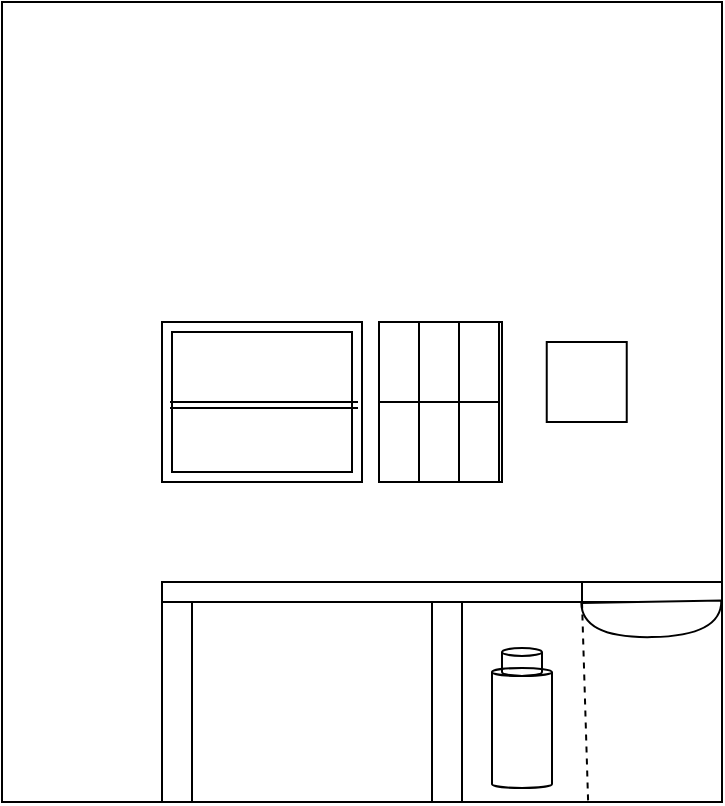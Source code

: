 <mxfile version="16.6.3" type="github" pages="4">
  <diagram id="AOVkWUKs_owXXxP2pkti" name="Left">
    <mxGraphModel dx="946" dy="1730" grid="1" gridSize="10" guides="1" tooltips="1" connect="1" arrows="1" fold="1" page="1" pageScale="1" pageWidth="827" pageHeight="1169" math="0" shadow="0">
      <root>
        <mxCell id="0" />
        <mxCell id="1" parent="0" />
        <mxCell id="8cc1V6GGrKPdFqDmhUYb-1" value="" style="rounded=0;whiteSpace=wrap;html=1;" vertex="1" parent="1">
          <mxGeometry x="200" y="-1080" width="360" height="400" as="geometry" />
        </mxCell>
        <mxCell id="8cc1V6GGrKPdFqDmhUYb-2" value="" style="rounded=0;whiteSpace=wrap;html=1;" vertex="1" parent="1">
          <mxGeometry x="490" y="-790" width="70" height="10" as="geometry" />
        </mxCell>
        <mxCell id="8cc1V6GGrKPdFqDmhUYb-3" value="" style="rounded=0;whiteSpace=wrap;html=1;" vertex="1" parent="1">
          <mxGeometry x="415" y="-780" width="15" height="100" as="geometry" />
        </mxCell>
        <mxCell id="8cc1V6GGrKPdFqDmhUYb-4" value="" style="rounded=0;whiteSpace=wrap;html=1;" vertex="1" parent="1">
          <mxGeometry x="280" y="-790" width="210" height="10" as="geometry" />
        </mxCell>
        <mxCell id="8cc1V6GGrKPdFqDmhUYb-6" value="" style="rounded=0;whiteSpace=wrap;html=1;" vertex="1" parent="1">
          <mxGeometry x="280" y="-780" width="15" height="100" as="geometry" />
        </mxCell>
        <mxCell id="QfxGn3TjKdY_CHIhq9DI-1" value="" style="shape=or;whiteSpace=wrap;html=1;rotation=89;" vertex="1" parent="1">
          <mxGeometry x="515.99" y="-806.27" width="17.63" height="70" as="geometry" />
        </mxCell>
        <mxCell id="QfxGn3TjKdY_CHIhq9DI-2" value="" style="endArrow=none;dashed=1;html=1;rounded=0;entryX=1;entryY=1;entryDx=0;entryDy=0;exitX=0.814;exitY=0.998;exitDx=0;exitDy=0;exitPerimeter=0;" edge="1" parent="1" source="8cc1V6GGrKPdFqDmhUYb-1" target="8cc1V6GGrKPdFqDmhUYb-4">
          <mxGeometry width="50" height="50" relative="1" as="geometry">
            <mxPoint x="500" y="-650" as="sourcePoint" />
            <mxPoint x="430" y="-930" as="targetPoint" />
            <Array as="points" />
          </mxGeometry>
        </mxCell>
        <mxCell id="QfxGn3TjKdY_CHIhq9DI-4" value="" style="whiteSpace=wrap;html=1;aspect=fixed;" vertex="1" parent="1">
          <mxGeometry x="472.37" y="-910" width="40" height="40" as="geometry" />
        </mxCell>
        <mxCell id="QfxGn3TjKdY_CHIhq9DI-5" value="" style="rounded=0;whiteSpace=wrap;html=1;" vertex="1" parent="1">
          <mxGeometry x="280" y="-920" width="100" height="80" as="geometry" />
        </mxCell>
        <mxCell id="QfxGn3TjKdY_CHIhq9DI-6" value="" style="rounded=0;whiteSpace=wrap;html=1;" vertex="1" parent="1">
          <mxGeometry x="388.5" y="-920" width="61.5" height="80" as="geometry" />
        </mxCell>
        <mxCell id="QfxGn3TjKdY_CHIhq9DI-9" value="" style="rounded=0;whiteSpace=wrap;html=1;" vertex="1" parent="1">
          <mxGeometry x="285" y="-915" width="90" height="70" as="geometry" />
        </mxCell>
        <mxCell id="QfxGn3TjKdY_CHIhq9DI-10" value="" style="endArrow=none;html=1;rounded=0;exitX=0;exitY=0.5;exitDx=0;exitDy=0;entryX=1;entryY=0.5;entryDx=0;entryDy=0;" edge="1" parent="1">
          <mxGeometry width="50" height="50" relative="1" as="geometry">
            <mxPoint x="284" y="-880" as="sourcePoint" />
            <mxPoint x="378" y="-880" as="targetPoint" />
          </mxGeometry>
        </mxCell>
        <mxCell id="QfxGn3TjKdY_CHIhq9DI-11" value="" style="rounded=0;whiteSpace=wrap;html=1;" vertex="1" parent="1">
          <mxGeometry x="388.5" y="-920" width="20" height="40" as="geometry" />
        </mxCell>
        <mxCell id="QfxGn3TjKdY_CHIhq9DI-12" value="" style="rounded=0;whiteSpace=wrap;html=1;" vertex="1" parent="1">
          <mxGeometry x="408.5" y="-920" width="20" height="40" as="geometry" />
        </mxCell>
        <mxCell id="QfxGn3TjKdY_CHIhq9DI-14" value="" style="rounded=0;whiteSpace=wrap;html=1;" vertex="1" parent="1">
          <mxGeometry x="428.5" y="-920" width="20" height="40" as="geometry" />
        </mxCell>
        <mxCell id="QfxGn3TjKdY_CHIhq9DI-15" value="" style="rounded=0;whiteSpace=wrap;html=1;" vertex="1" parent="1">
          <mxGeometry x="388.5" y="-880" width="20" height="40" as="geometry" />
        </mxCell>
        <mxCell id="QfxGn3TjKdY_CHIhq9DI-16" value="" style="rounded=0;whiteSpace=wrap;html=1;" vertex="1" parent="1">
          <mxGeometry x="428.5" y="-880" width="20" height="40" as="geometry" />
        </mxCell>
        <mxCell id="QfxGn3TjKdY_CHIhq9DI-17" value="" style="endArrow=none;html=1;rounded=0;exitX=0;exitY=0.5;exitDx=0;exitDy=0;entryX=1;entryY=0.5;entryDx=0;entryDy=0;" edge="1" parent="1">
          <mxGeometry width="50" height="50" relative="1" as="geometry">
            <mxPoint x="284" y="-877" as="sourcePoint" />
            <mxPoint x="378" y="-877" as="targetPoint" />
          </mxGeometry>
        </mxCell>
        <mxCell id="uW6Tu91bOHdHtXf4NMHS-1" value="" style="group" vertex="1" connectable="0" parent="1">
          <mxGeometry x="445" y="-757" width="30" height="70" as="geometry" />
        </mxCell>
        <mxCell id="uW6Tu91bOHdHtXf4NMHS-2" value="" style="shape=cylinder3;whiteSpace=wrap;html=1;boundedLbl=1;backgroundOutline=1;size=2;strokeWidth=1;" vertex="1" parent="uW6Tu91bOHdHtXf4NMHS-1">
          <mxGeometry y="10" width="30" height="60" as="geometry" />
        </mxCell>
        <mxCell id="uW6Tu91bOHdHtXf4NMHS-3" value="" style="shape=cylinder3;whiteSpace=wrap;html=1;boundedLbl=1;backgroundOutline=1;size=2;strokeWidth=1;fillColor=none;" vertex="1" parent="uW6Tu91bOHdHtXf4NMHS-1">
          <mxGeometry x="5" width="20" height="14" as="geometry" />
        </mxCell>
      </root>
    </mxGraphModel>
  </diagram>
  <diagram id="lUEKddpyLiBwTI6iWGdn" name="Front">
    <mxGraphModel dx="946" dy="561" grid="1" gridSize="10" guides="1" tooltips="1" connect="1" arrows="1" fold="1" page="1" pageScale="1" pageWidth="583" pageHeight="827" math="0" shadow="0">
      <root>
        <mxCell id="JsdsPf47nhkl6hmrhGeH-0" />
        <mxCell id="JsdsPf47nhkl6hmrhGeH-1" parent="JsdsPf47nhkl6hmrhGeH-0" />
        <mxCell id="JsdsPf47nhkl6hmrhGeH-13" value="" style="rounded=0;whiteSpace=wrap;html=1;" vertex="1" parent="JsdsPf47nhkl6hmrhGeH-1">
          <mxGeometry x="80" y="240" width="400" height="400" as="geometry" />
        </mxCell>
        <mxCell id="JsdsPf47nhkl6hmrhGeH-14" value="" style="rounded=0;whiteSpace=wrap;html=1;" vertex="1" parent="JsdsPf47nhkl6hmrhGeH-1">
          <mxGeometry x="80" y="540" width="50" height="100" as="geometry" />
        </mxCell>
        <mxCell id="JsdsPf47nhkl6hmrhGeH-15" value="" style="rounded=0;whiteSpace=wrap;html=1;" vertex="1" parent="JsdsPf47nhkl6hmrhGeH-1">
          <mxGeometry x="130" y="535" width="170" height="5" as="geometry" />
        </mxCell>
        <mxCell id="JsdsPf47nhkl6hmrhGeH-17" value="" style="rounded=0;whiteSpace=wrap;html=1;" vertex="1" parent="JsdsPf47nhkl6hmrhGeH-1">
          <mxGeometry x="130" y="540" width="170" height="100" as="geometry" />
        </mxCell>
        <mxCell id="JsdsPf47nhkl6hmrhGeH-18" value="" style="rounded=0;whiteSpace=wrap;html=1;" vertex="1" parent="JsdsPf47nhkl6hmrhGeH-1">
          <mxGeometry x="430" y="540" width="50" height="100" as="geometry" />
        </mxCell>
        <mxCell id="JsdsPf47nhkl6hmrhGeH-19" value="" style="rounded=0;whiteSpace=wrap;html=1;" vertex="1" parent="JsdsPf47nhkl6hmrhGeH-1">
          <mxGeometry x="305" y="540" width="55" height="100" as="geometry" />
        </mxCell>
        <mxCell id="JsdsPf47nhkl6hmrhGeH-21" value="" style="rounded=0;whiteSpace=wrap;html=1;" vertex="1" parent="JsdsPf47nhkl6hmrhGeH-1">
          <mxGeometry x="424" y="530" width="6" height="110" as="geometry" />
        </mxCell>
        <mxCell id="JsdsPf47nhkl6hmrhGeH-22" value="" style="rounded=0;whiteSpace=wrap;html=1;" vertex="1" parent="JsdsPf47nhkl6hmrhGeH-1">
          <mxGeometry x="130" y="540" width="5" height="100" as="geometry" />
        </mxCell>
        <mxCell id="JsdsPf47nhkl6hmrhGeH-23" value="" style="rounded=0;whiteSpace=wrap;html=1;" vertex="1" parent="JsdsPf47nhkl6hmrhGeH-1">
          <mxGeometry x="290" y="385" width="190" height="150" as="geometry" />
        </mxCell>
        <mxCell id="JsdsPf47nhkl6hmrhGeH-24" value="" style="rounded=0;whiteSpace=wrap;html=1;" vertex="1" parent="JsdsPf47nhkl6hmrhGeH-1">
          <mxGeometry x="300" y="395" width="80" height="140" as="geometry" />
        </mxCell>
        <mxCell id="JsdsPf47nhkl6hmrhGeH-25" value="" style="rounded=0;whiteSpace=wrap;html=1;" vertex="1" parent="JsdsPf47nhkl6hmrhGeH-1">
          <mxGeometry x="389" y="395" width="80" height="140" as="geometry" />
        </mxCell>
        <mxCell id="SkIQEcCGaJUGnrHrGdqr-0" value="" style="rounded=0;whiteSpace=wrap;html=1;" vertex="1" parent="JsdsPf47nhkl6hmrhGeH-1">
          <mxGeometry x="300" y="535" width="60" height="5" as="geometry" />
        </mxCell>
        <mxCell id="SkIQEcCGaJUGnrHrGdqr-1" value="" style="rounded=0;whiteSpace=wrap;html=1;" vertex="1" parent="JsdsPf47nhkl6hmrhGeH-1">
          <mxGeometry x="135" y="540" width="85" height="100" as="geometry" />
        </mxCell>
        <mxCell id="fWzyPvTD4JkxgN6BHKFD-0" value="" style="shape=or;whiteSpace=wrap;html=1;rotation=89;" vertex="1" parent="JsdsPf47nhkl6hmrhGeH-1">
          <mxGeometry x="100.33" y="523.73" width="9.66" height="47.58" as="geometry" />
        </mxCell>
        <mxCell id="Fo9wVz2HGNSjIytB-MEs-0" value="" style="group" vertex="1" connectable="0" parent="JsdsPf47nhkl6hmrhGeH-1">
          <mxGeometry x="318" y="560" width="30" height="70" as="geometry" />
        </mxCell>
        <mxCell id="Fo9wVz2HGNSjIytB-MEs-1" value="" style="shape=cylinder3;whiteSpace=wrap;html=1;boundedLbl=1;backgroundOutline=1;size=2;strokeWidth=1;" vertex="1" parent="Fo9wVz2HGNSjIytB-MEs-0">
          <mxGeometry y="10" width="30" height="60" as="geometry" />
        </mxCell>
        <mxCell id="Fo9wVz2HGNSjIytB-MEs-2" value="" style="shape=cylinder3;whiteSpace=wrap;html=1;boundedLbl=1;backgroundOutline=1;size=2;strokeWidth=1;fillColor=none;" vertex="1" parent="Fo9wVz2HGNSjIytB-MEs-0">
          <mxGeometry x="4" width="20" height="14" as="geometry" />
        </mxCell>
      </root>
    </mxGraphModel>
  </diagram>
  <diagram id="hOyrrYGilYqvDVZi6s8q" name="Back">
    <mxGraphModel dx="946" dy="561" grid="1" gridSize="10" guides="1" tooltips="1" connect="1" arrows="1" fold="1" page="1" pageScale="1" pageWidth="583" pageHeight="827" math="0" shadow="0">
      <root>
        <mxCell id="XP-R2B7c1pQU9v1Gp7P8-0" />
        <mxCell id="XP-R2B7c1pQU9v1Gp7P8-1" parent="XP-R2B7c1pQU9v1Gp7P8-0" />
        <mxCell id="XP-R2B7c1pQU9v1Gp7P8-2" value="" style="rounded=0;whiteSpace=wrap;html=1;" vertex="1" parent="XP-R2B7c1pQU9v1Gp7P8-1">
          <mxGeometry x="120" y="40" width="400" height="400" as="geometry" />
        </mxCell>
        <mxCell id="XP-R2B7c1pQU9v1Gp7P8-3" value="" style="rounded=0;whiteSpace=wrap;html=1;" vertex="1" parent="XP-R2B7c1pQU9v1Gp7P8-1">
          <mxGeometry x="120" y="320" width="50" height="120" as="geometry" />
        </mxCell>
        <mxCell id="PvCh5BSLt8ircemAAGpS-1" value="" style="rounded=0;whiteSpace=wrap;html=1;" vertex="1" parent="XP-R2B7c1pQU9v1Gp7P8-1">
          <mxGeometry x="320" y="220" width="70" height="220" as="geometry" />
        </mxCell>
        <mxCell id="PvCh5BSLt8ircemAAGpS-2" value="" style="rounded=0;whiteSpace=wrap;html=1;" vertex="1" parent="XP-R2B7c1pQU9v1Gp7P8-1">
          <mxGeometry x="120" y="180" width="190" height="80" as="geometry" />
        </mxCell>
        <mxCell id="PvCh5BSLt8ircemAAGpS-3" value="" style="rounded=0;whiteSpace=wrap;html=1;" vertex="1" parent="XP-R2B7c1pQU9v1Gp7P8-1">
          <mxGeometry x="320" y="180" width="70" height="30" as="geometry" />
        </mxCell>
        <mxCell id="PvCh5BSLt8ircemAAGpS-4" value="" style="rounded=0;whiteSpace=wrap;html=1;" vertex="1" parent="XP-R2B7c1pQU9v1Gp7P8-1">
          <mxGeometry x="230" y="320" width="80" height="120" as="geometry" />
        </mxCell>
        <mxCell id="PvCh5BSLt8ircemAAGpS-5" value="" style="rounded=0;whiteSpace=wrap;html=1;" vertex="1" parent="XP-R2B7c1pQU9v1Gp7P8-1">
          <mxGeometry x="230" y="270" width="80" height="40" as="geometry" />
        </mxCell>
        <mxCell id="PvCh5BSLt8ircemAAGpS-9" value="" style="group" vertex="1" connectable="0" parent="XP-R2B7c1pQU9v1Gp7P8-1">
          <mxGeometry x="400" y="180" width="120" height="260" as="geometry" />
        </mxCell>
        <mxCell id="PvCh5BSLt8ircemAAGpS-0" value="" style="rounded=0;whiteSpace=wrap;html=1;" vertex="1" parent="PvCh5BSLt8ircemAAGpS-9">
          <mxGeometry width="120" height="260" as="geometry" />
        </mxCell>
        <mxCell id="PvCh5BSLt8ircemAAGpS-8" value="" style="rounded=0;whiteSpace=wrap;html=1;" vertex="1" parent="PvCh5BSLt8ircemAAGpS-9">
          <mxGeometry x="10" y="10" width="100" height="250" as="geometry" />
        </mxCell>
        <mxCell id="PvCh5BSLt8ircemAAGpS-18" value="" style="rounded=0;whiteSpace=wrap;html=1;" vertex="1" parent="XP-R2B7c1pQU9v1Gp7P8-1">
          <mxGeometry x="170" y="320" width="6" height="120" as="geometry" />
        </mxCell>
        <mxCell id="PvCh5BSLt8ircemAAGpS-19" value="" style="rounded=0;whiteSpace=wrap;html=1;" vertex="1" parent="XP-R2B7c1pQU9v1Gp7P8-1">
          <mxGeometry x="230" y="320" width="6" height="120" as="geometry" />
        </mxCell>
        <mxCell id="PvCh5BSLt8ircemAAGpS-20" value="" style="rounded=0;whiteSpace=wrap;html=1;" vertex="1" parent="XP-R2B7c1pQU9v1Gp7P8-1">
          <mxGeometry x="230" y="270" width="10" height="40" as="geometry" />
        </mxCell>
        <mxCell id="PvCh5BSLt8ircemAAGpS-22" value="" style="rounded=0;whiteSpace=wrap;html=1;" vertex="1" parent="XP-R2B7c1pQU9v1Gp7P8-1">
          <mxGeometry x="130" y="190" width="70" height="60" as="geometry" />
        </mxCell>
        <mxCell id="PvCh5BSLt8ircemAAGpS-24" value="" style="rounded=0;whiteSpace=wrap;html=1;" vertex="1" parent="XP-R2B7c1pQU9v1Gp7P8-1">
          <mxGeometry x="210" y="190" width="90" height="30" as="geometry" />
        </mxCell>
        <mxCell id="PvCh5BSLt8ircemAAGpS-25" value="" style="rounded=0;whiteSpace=wrap;html=1;" vertex="1" parent="XP-R2B7c1pQU9v1Gp7P8-1">
          <mxGeometry x="210" y="225" width="90" height="25" as="geometry" />
        </mxCell>
        <mxCell id="PvCh5BSLt8ircemAAGpS-26" value="" style="rounded=0;whiteSpace=wrap;html=1;" vertex="1" parent="XP-R2B7c1pQU9v1Gp7P8-1">
          <mxGeometry x="140" y="60" width="360" height="90" as="geometry" />
        </mxCell>
        <mxCell id="PvCh5BSLt8ircemAAGpS-27" value="" style="shape=image;html=1;verticalAlign=top;verticalLabelPosition=bottom;labelBackgroundColor=#ffffff;imageAspect=0;image=https://cdn3.iconfinder.com/data/icons/furniture-4-4/512/furniture_living_room_home_house_offie-19-128.png" vertex="1" parent="XP-R2B7c1pQU9v1Gp7P8-1">
          <mxGeometry x="230" y="260" width="90" height="60" as="geometry" />
        </mxCell>
        <mxCell id="PvCh5BSLt8ircemAAGpS-29" value="" style="shape=image;html=1;verticalAlign=top;verticalLabelPosition=bottom;labelBackgroundColor=#ffffff;imageAspect=0;image=https://cdn0.iconfinder.com/data/icons/gcons-2/21/refrigerator1-128.png" vertex="1" parent="XP-R2B7c1pQU9v1Gp7P8-1">
          <mxGeometry x="310" y="230" width="100" height="210" as="geometry" />
        </mxCell>
      </root>
    </mxGraphModel>
  </diagram>
  <diagram id="2FZxGLO2xAp1rGJky6ng" name="Right">
    <mxGraphModel dx="946" dy="2215" grid="1" gridSize="10" guides="1" tooltips="1" connect="1" arrows="1" fold="1" page="1" pageScale="1" pageWidth="583" pageHeight="827" math="0" shadow="0">
      <root>
        <mxCell id="AIXqKGwy0rLYTsx4YdkE-0" />
        <mxCell id="AIXqKGwy0rLYTsx4YdkE-1" parent="AIXqKGwy0rLYTsx4YdkE-0" />
        <mxCell id="h-HH9ukIUvakR_ugbnvi-0" value="" style="rounded=0;whiteSpace=wrap;html=1;" vertex="1" parent="AIXqKGwy0rLYTsx4YdkE-1">
          <mxGeometry x="120" y="-1560" width="360" height="400" as="geometry" />
        </mxCell>
        <mxCell id="h-HH9ukIUvakR_ugbnvi-1" value="" style="rounded=0;whiteSpace=wrap;html=1;" vertex="1" parent="AIXqKGwy0rLYTsx4YdkE-1">
          <mxGeometry x="120" y="-1260" width="360" height="100" as="geometry" />
        </mxCell>
        <mxCell id="h-HH9ukIUvakR_ugbnvi-3" value="" style="rounded=0;whiteSpace=wrap;html=1;" vertex="1" parent="AIXqKGwy0rLYTsx4YdkE-1">
          <mxGeometry x="120" y="-1266" width="360" height="6" as="geometry" />
        </mxCell>
        <mxCell id="h-HH9ukIUvakR_ugbnvi-5" value="" style="shape=image;html=1;verticalAlign=top;verticalLabelPosition=bottom;labelBackgroundColor=#ffffff;imageAspect=0;image=https://cdn2.iconfinder.com/data/icons/toilet/520/12-128.png" vertex="1" parent="AIXqKGwy0rLYTsx4YdkE-1">
          <mxGeometry x="120" y="-1284" width="60" height="50" as="geometry" />
        </mxCell>
        <mxCell id="h-HH9ukIUvakR_ugbnvi-6" value="" style="rounded=0;whiteSpace=wrap;html=1;" vertex="1" parent="AIXqKGwy0rLYTsx4YdkE-1">
          <mxGeometry x="430" y="-1260" width="50" height="100" as="geometry" />
        </mxCell>
        <mxCell id="h-HH9ukIUvakR_ugbnvi-7" value="" style="rounded=0;whiteSpace=wrap;html=1;" vertex="1" parent="AIXqKGwy0rLYTsx4YdkE-1">
          <mxGeometry x="424" y="-1260" width="6" height="100" as="geometry" />
        </mxCell>
        <mxCell id="MEXEUf9QL6HMLlRWO3Dx-0" value="" style="rounded=0;whiteSpace=wrap;html=1;" vertex="1" parent="AIXqKGwy0rLYTsx4YdkE-1">
          <mxGeometry x="180" y="-1260" width="6" height="100" as="geometry" />
        </mxCell>
        <mxCell id="MEXEUf9QL6HMLlRWO3Dx-4" value="" style="rounded=0;whiteSpace=wrap;html=1;" vertex="1" parent="AIXqKGwy0rLYTsx4YdkE-1">
          <mxGeometry x="350" y="-1260" width="10" height="100" as="geometry" />
        </mxCell>
        <mxCell id="MEXEUf9QL6HMLlRWO3Dx-5" value="" style="rounded=0;whiteSpace=wrap;html=1;" vertex="1" parent="AIXqKGwy0rLYTsx4YdkE-1">
          <mxGeometry x="240" y="-1260" width="10" height="100" as="geometry" />
        </mxCell>
        <mxCell id="MEXEUf9QL6HMLlRWO3Dx-7" value="" style="rounded=0;whiteSpace=wrap;html=1;" vertex="1" parent="AIXqKGwy0rLYTsx4YdkE-1">
          <mxGeometry x="186" y="-1260" width="54" height="30" as="geometry" />
        </mxCell>
        <mxCell id="MEXEUf9QL6HMLlRWO3Dx-8" value="" style="rounded=0;whiteSpace=wrap;html=1;" vertex="1" parent="AIXqKGwy0rLYTsx4YdkE-1">
          <mxGeometry x="360" y="-1260" width="64" height="30" as="geometry" />
        </mxCell>
        <mxCell id="MEXEUf9QL6HMLlRWO3Dx-9" value="" style="rounded=0;whiteSpace=wrap;html=1;" vertex="1" parent="AIXqKGwy0rLYTsx4YdkE-1">
          <mxGeometry x="250" y="-1260" width="100" height="50" as="geometry" />
        </mxCell>
        <mxCell id="MEXEUf9QL6HMLlRWO3Dx-10" value="" style="rounded=0;whiteSpace=wrap;html=1;" vertex="1" parent="AIXqKGwy0rLYTsx4YdkE-1">
          <mxGeometry x="360" y="-1194" width="64" height="34" as="geometry" />
        </mxCell>
        <mxCell id="MEXEUf9QL6HMLlRWO3Dx-13" value="" style="verticalLabelPosition=bottom;verticalAlign=top;html=1;shape=mxgraph.basic.partConcEllipse;startAngle=0.231;endAngle=0.449;arcWidth=0.1;rotation=0;" vertex="1" parent="AIXqKGwy0rLYTsx4YdkE-1">
          <mxGeometry x="64" y="-1285" width="88.5" height="125" as="geometry" />
        </mxCell>
        <mxCell id="MEXEUf9QL6HMLlRWO3Dx-14" value="" style="rounded=0;whiteSpace=wrap;html=1;" vertex="1" parent="AIXqKGwy0rLYTsx4YdkE-1">
          <mxGeometry x="250" y="-1210" width="100" height="6" as="geometry" />
        </mxCell>
        <mxCell id="MEXEUf9QL6HMLlRWO3Dx-16" value="" style="shape=image;html=1;verticalAlign=top;verticalLabelPosition=bottom;labelBackgroundColor=#ffffff;imageAspect=0;image=https://cdn1.iconfinder.com/data/icons/essential-39/64/Bin-128.png;strokeWidth=0;" vertex="1" parent="AIXqKGwy0rLYTsx4YdkE-1">
          <mxGeometry x="173" y="-1230" width="80" height="80" as="geometry" />
        </mxCell>
        <mxCell id="nbnJgvBVy0da0s0_zHD2-0" value="" style="group" vertex="1" connectable="0" parent="AIXqKGwy0rLYTsx4YdkE-1">
          <mxGeometry x="440" y="-1240" width="30" height="70" as="geometry" />
        </mxCell>
        <mxCell id="MEXEUf9QL6HMLlRWO3Dx-18" value="" style="shape=cylinder3;whiteSpace=wrap;html=1;boundedLbl=1;backgroundOutline=1;size=2;strokeWidth=1;" vertex="1" parent="nbnJgvBVy0da0s0_zHD2-0">
          <mxGeometry y="10" width="30" height="60" as="geometry" />
        </mxCell>
        <mxCell id="MEXEUf9QL6HMLlRWO3Dx-25" value="" style="shape=cylinder3;whiteSpace=wrap;html=1;boundedLbl=1;backgroundOutline=1;size=2;strokeWidth=1;fillColor=none;" vertex="1" parent="nbnJgvBVy0da0s0_zHD2-0">
          <mxGeometry width="30" height="14" as="geometry" />
        </mxCell>
      </root>
    </mxGraphModel>
  </diagram>
</mxfile>
